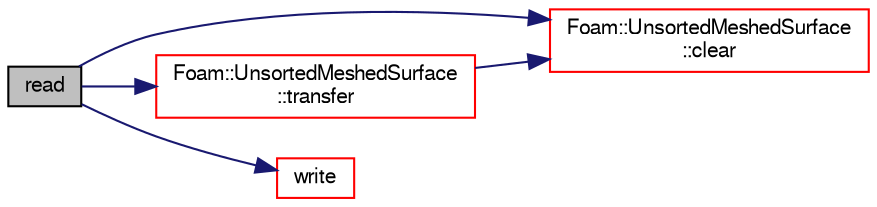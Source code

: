 digraph "read"
{
  bgcolor="transparent";
  edge [fontname="FreeSans",fontsize="10",labelfontname="FreeSans",labelfontsize="10"];
  node [fontname="FreeSans",fontsize="10",shape=record];
  rankdir="LR";
  Node226 [label="read",height=0.2,width=0.4,color="black", fillcolor="grey75", style="filled", fontcolor="black"];
  Node226 -> Node227 [color="midnightblue",fontsize="10",style="solid",fontname="FreeSans"];
  Node227 [label="Foam::UnsortedMeshedSurface\l::clear",height=0.2,width=0.4,color="red",URL="$a29574.html#ac8bb3912a3ce86b15842e79d0b421204",tooltip="Clear all storage. "];
  Node226 -> Node266 [color="midnightblue",fontsize="10",style="solid",fontname="FreeSans"];
  Node266 [label="Foam::UnsortedMeshedSurface\l::transfer",height=0.2,width=0.4,color="red",URL="$a29574.html#a6df38f92358a4c8ec775d27efb154326",tooltip="Transfer the contents of the argument and annul the argument. "];
  Node266 -> Node227 [color="midnightblue",fontsize="10",style="solid",fontname="FreeSans"];
  Node226 -> Node271 [color="midnightblue",fontsize="10",style="solid",fontname="FreeSans"];
  Node271 [label="write",height=0.2,width=0.4,color="red",URL="$a29618.html#a2a1e1394d9dd8932b738248c123a267f",tooltip="Write surface mesh components by proxy. "];
}
